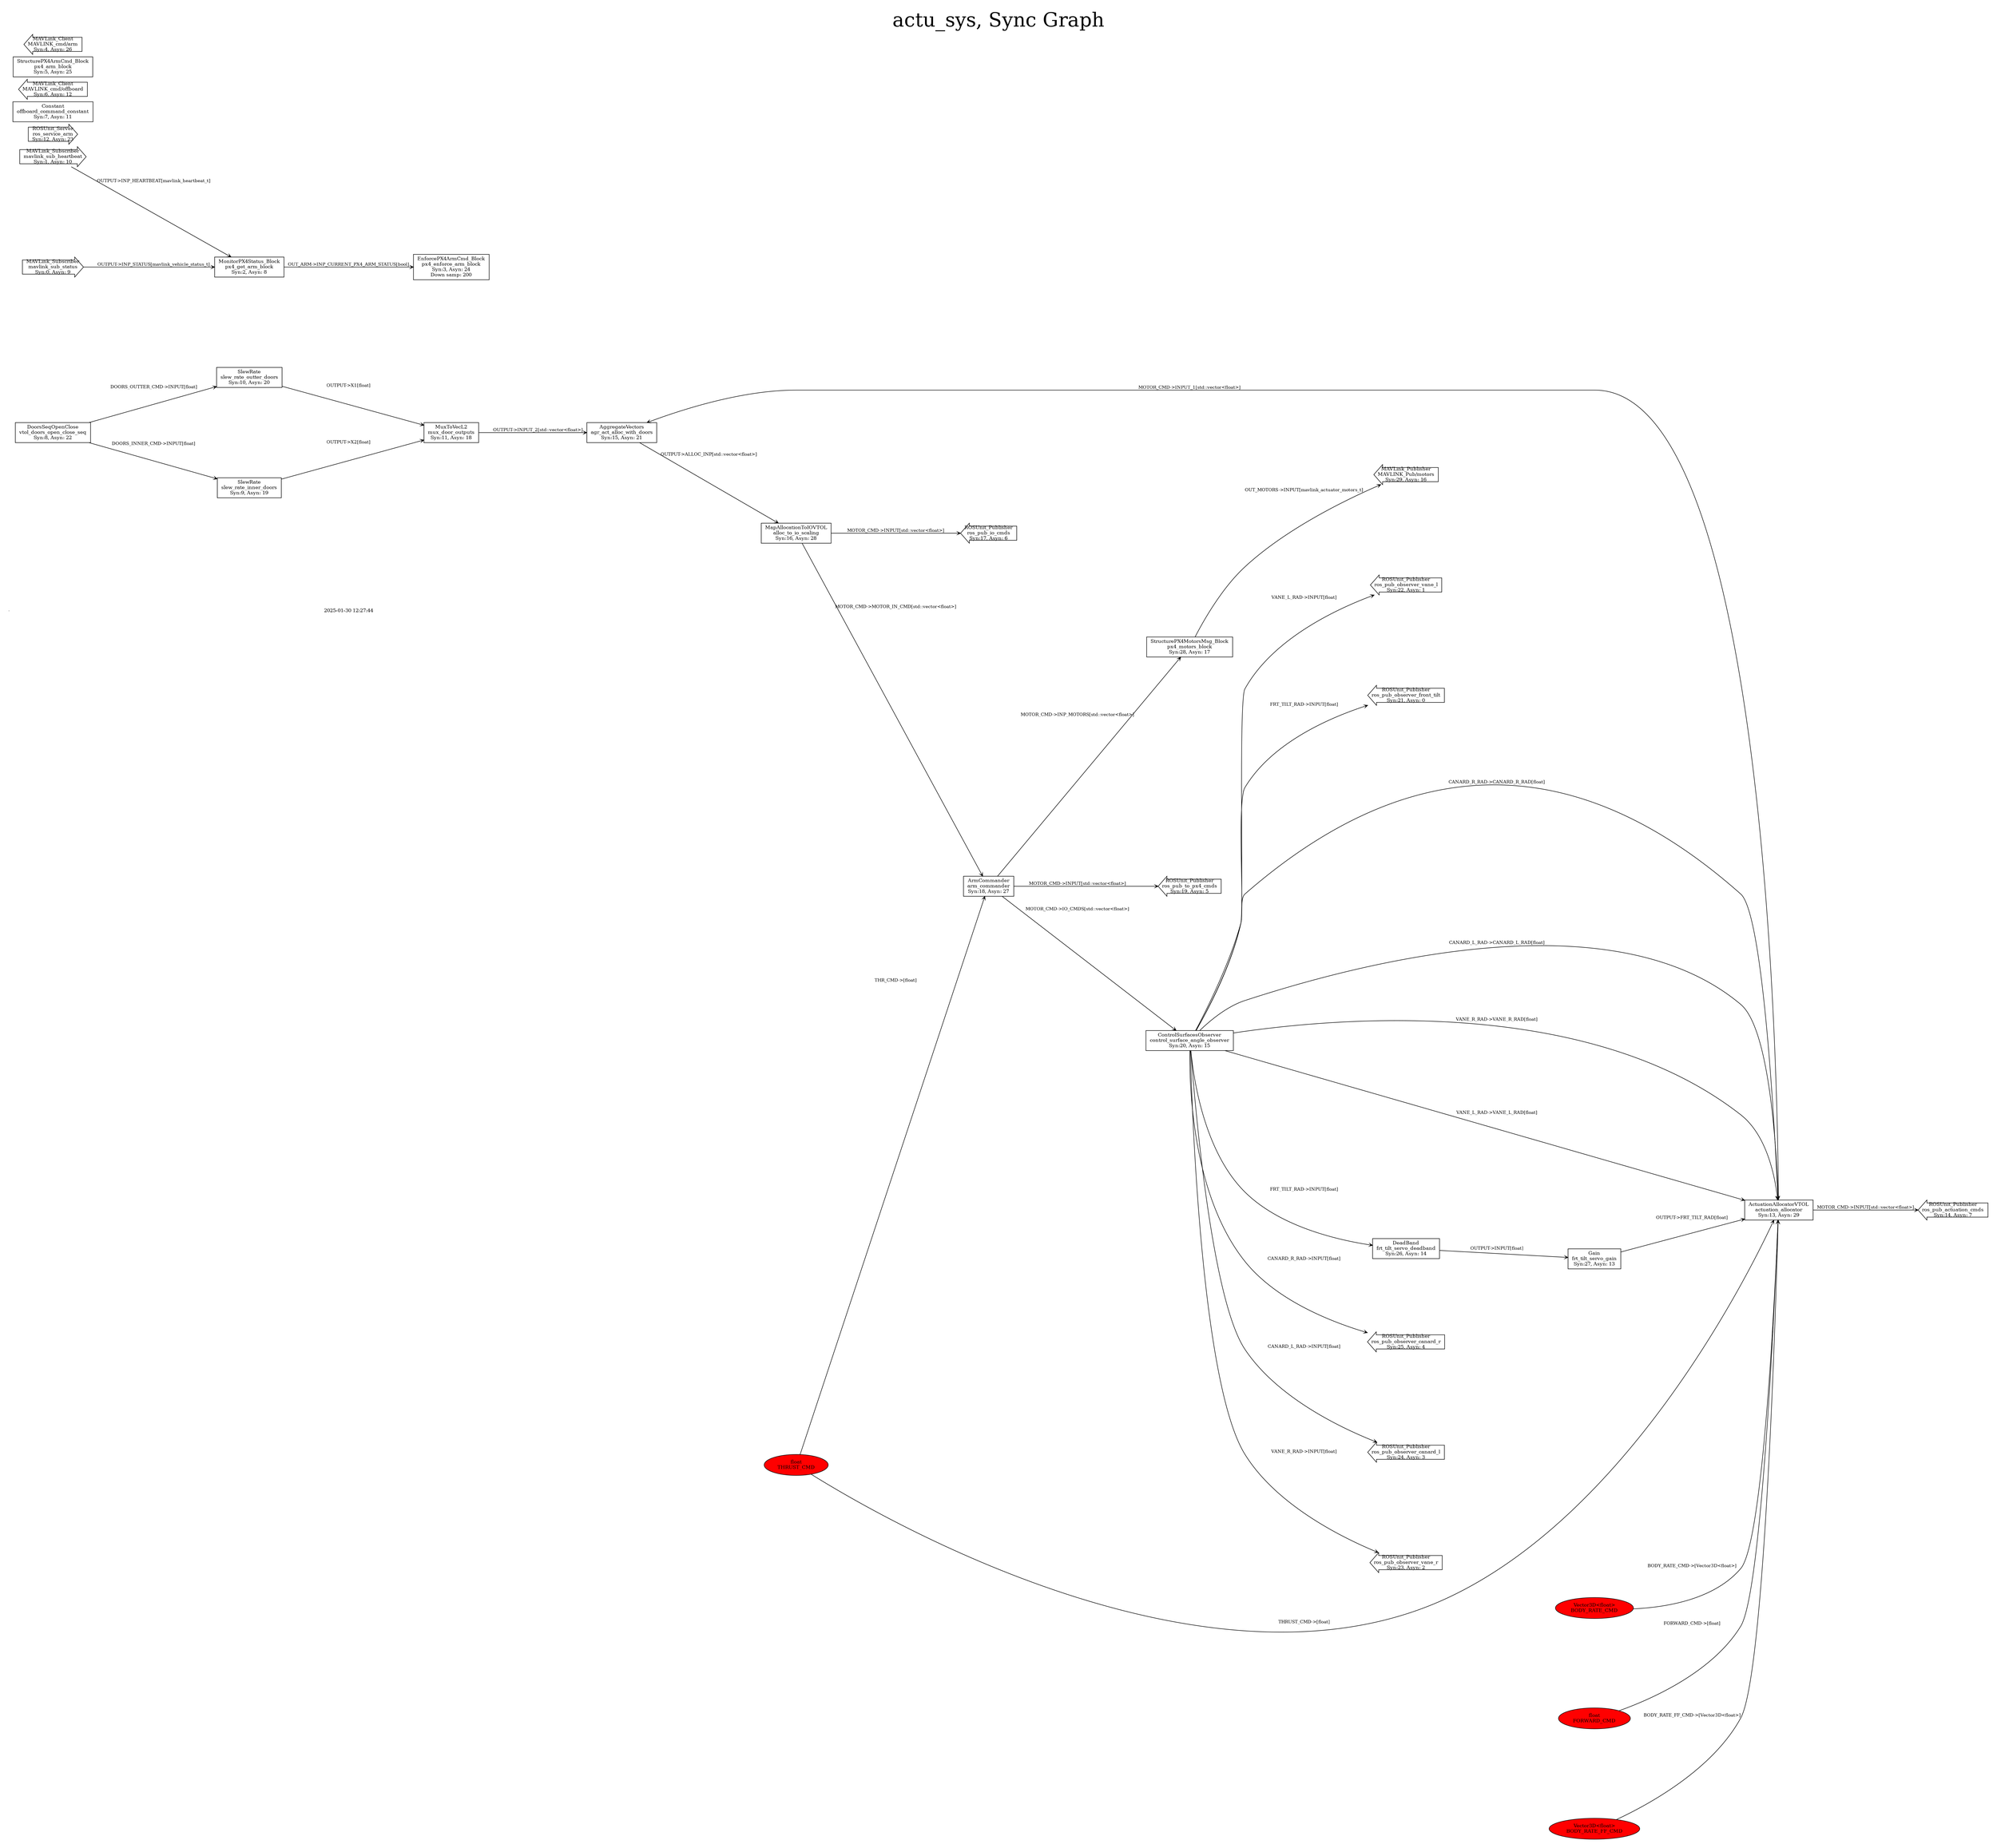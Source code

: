 digraph G {
// Node for the image
node [shape=none, label="", width=0, height=0];
// Image node
imageNode [image="Media/as_built_rotated.png", width=1.0, height=1.0, fixedsize=true];
// Invisible subgraph to help with positioning
subgraph cluster0 {
label = "";
style = invis; // Makes this subgraph invisible
// Invisible node to help position the image node
invisNode [shape=point, width=0, height=0, label=""];
// Text node
textNode [label="2025-01-30 12:27:44", shape=plaintext, fontsize=10];
// Positioning nodes
invisNode -> imageNode [style=invis]; // Makes the edge invisible
imageNode -> textNode [style=invis]; // Connects image node to text node with invisible edge
}
{rank=source;invisNode;}
label="actu_sys, Sync Graph"
labelloc="t"
;fontsize=40;
rankdir="LR"
graph[center=true, margin=0.2, nodesep=1.5, ranksep=0.15]
node[ shape=box,fontsize=10]
edge[weight=1.2,arrowsize=0.6, arrowhead=vee,fontsize=9]
  4 -> 6 [label="DOORS_OUTTER_CMD->INPUT[float]",style="solid"];
  4 -> 7 [label="DOORS_INNER_CMD->INPUT[float]",style="solid"];
  6 -> 8 [label="OUTPUT->X1[float]",style="solid"];
  7 -> 8 [label="OUTPUT->X2[float]",style="solid"];
  0 -> 5 [label="MOTOR_CMD->INPUT_1[std::vector<float>]",style="solid"];
  8 -> 5 [label="OUTPUT->INPUT_2[std::vector<float>]",style="solid"];
  5 -> 1 [label="OUTPUT->ALLOC_INP[std::vector<float>]",style="solid"];
  1 -> 2 [label="MOTOR_CMD->MOTOR_IN_CMD[std::vector<float>]",style="solid"];
  2 -> 9 [label="MOTOR_CMD->INP_MOTORS[std::vector<float>]",style="solid"];
  9 -> 10 [label="OUT_MOTORS->INPUT[mavlink_actuator_motors_t]",style="solid"];
  2 -> 11 [label="MOTOR_CMD->IO_CMDS[std::vector<float>]",style="solid"];
  11 -> 0 [label="CANARD_R_RAD->CANARD_R_RAD[float]",style="solid"];
  11 -> 0 [label="CANARD_L_RAD->CANARD_L_RAD[float]",style="solid"];
  11 -> 0 [label="VANE_R_RAD->VANE_R_RAD[float]",style="solid"];
  11 -> 0 [label="VANE_L_RAD->VANE_L_RAD[float]",style="solid"];
  11 -> 12 [label="FRT_TILT_RAD->INPUT[float]",style="solid"];
  12 -> 13 [label="OUTPUT->INPUT[float]",style="solid"];
  13 -> 0 [label="OUTPUT->FRT_TILT_RAD[float]",style="solid"];
  18 -> 20 [label="OUTPUT->INP_HEARTBEAT[mavlink_heartbeat_t]",style="solid"];
  19 -> 20 [label="OUTPUT->INP_STATUS[mavlink_vehicle_status_t]",style="solid"];
  20 -> 21 [label="OUT_ARM->INP_CURRENT_PX4_ARM_STATUS[bool]",style="solid"];
  0 -> 22 [label="MOTOR_CMD->INPUT[std::vector<float>]",style="solid"];
  1 -> 23 [label="MOTOR_CMD->INPUT[std::vector<float>]",style="solid"];
  2 -> 24 [label="MOTOR_CMD->INPUT[std::vector<float>]",style="solid"];
  11 -> 25 [label="CANARD_R_RAD->INPUT[float]",style="solid"];
  11 -> 26 [label="CANARD_L_RAD->INPUT[float]",style="solid"];
  11 -> 27 [label="VANE_R_RAD->INPUT[float]",style="solid"];
  11 -> 28 [label="VANE_L_RAD->INPUT[float]",style="solid"];
  11 -> 29 [label="FRT_TILT_RAD->INPUT[float]",style="solid"];
  30 -> 0 [label="THRUST_CMD->[float]",style="solid"];
  31 -> 0 [label="BODY_RATE_CMD->[Vector3D<float>]",style="solid"];
  32 -> 0 [label="FORWARD_CMD->[float]",style="solid"];
  33 -> 0 [label="BODY_RATE_FF_CMD->[Vector3D<float>]",style="solid"];
  30 -> 2 [label="THR_CMD->[float]",style="solid"];
  0[label="ActuationAllocatorVTOL\nactuation_allocator\nSyn:13, Asyn: 29", shape=box];
  1[label="MapAllocationToIOVTOL\nalloc_to_io_scaling\nSyn:16, Asyn: 28", shape=box];
  2[label="ArmCommander\narm_commander\nSyn:18, Asyn: 27", shape=box];
  3[label="ROSUnit_Server\nros_service_arm\nSyn:12, Asyn: 23", shape=rarrow];
  4[label="DoorsSeqOpenClose\nvtol_doors_open_close_seq\nSyn:8, Asyn: 22", shape=box];
  5[label="AggregateVectors\nagr_act_alloc_with_doors\nSyn:15, Asyn: 21", shape=box];
  6[label="SlewRate\nslew_rate_outter_doors\nSyn:10, Asyn: 20", shape=box];
  7[label="SlewRate\nslew_rate_inner_doors\nSyn:9, Asyn: 19", shape=box];
  8[label="MuxToVecL2\nmux_door_outputs\nSyn:11, Asyn: 18", shape=box];
  9[label="StructurePX4MotorsMsg_Block\npx4_motors_block\nSyn:28, Asyn: 17", shape=box];
  10[label="MAVLink_Publisher\nMAVLINK_Pub/motors\nSyn:29, Asyn: 16", shape=larrow];
  11[label="ControlSurfacesObserver\ncontrol_surface_angle_observer\nSyn:20, Asyn: 15", shape=box];
  12[label="DeadBand\nfrt_tilt_servo_deadband\nSyn:26, Asyn: 14", shape=box];
  13[label="Gain\nfrt_tilt_servo_gain\nSyn:27, Asyn: 13", shape=box];
  14[label="Constant\noffboard_command_constant\nSyn:7, Asyn: 11", shape=box];
  15[label="MAVLink_Client\nMAVLINK_cmd/offboard\nSyn:6, Asyn: 12", shape=larrow];
  16[label="StructurePX4ArmCmd_Block\npx4_arm_block\nSyn:5, Asyn: 25", shape=box];
  17[label="MAVLink_Client\nMAVLINK_cmd/arm\nSyn:4, Asyn: 26", shape=larrow];
  18[label="MAVLink_Subscriber\nmavlink_sub_heartbeat\nSyn:1, Asyn: 10", shape=rarrow];
  19[label="MAVLink_Subscriber\nmavlink_sub_status\nSyn:0, Asyn: 9", shape=rarrow];
  20[label="MonitorPX4Status_Block\npx4_get_arm_block\nSyn:2, Asyn: 8", shape=box];
  21[label="EnforcePX4ArmCmd_Block\npx4_enforce_arm_block\nSyn:3, Asyn: 24\nDown samp: 200", shape=box];
  22[label="ROSUnit_Publisher\nros_pub_actuation_cmds\nSyn:14, Asyn: 7", shape=larrow];
  23[label="ROSUnit_Publisher\nros_pub_io_cmds\nSyn:17, Asyn: 6", shape=larrow];
  24[label="ROSUnit_Publisher\nros_pub_to_px4_cmds\nSyn:19, Asyn: 5", shape=larrow];
  25[label="ROSUnit_Publisher\nros_pub_observer_canard_r\nSyn:25, Asyn: 4", shape=larrow];
  26[label="ROSUnit_Publisher\nros_pub_observer_canard_l\nSyn:24, Asyn: 3", shape=larrow];
  27[label="ROSUnit_Publisher\nros_pub_observer_vane_r\nSyn:23, Asyn: 2", shape=larrow];
  28[label="ROSUnit_Publisher\nros_pub_observer_vane_l\nSyn:22, Asyn: 1", shape=larrow];
  29[label="ROSUnit_Publisher\nros_pub_observer_front_tilt\nSyn:21, Asyn: 0", shape=larrow];
  30[style=filled,fillcolor=red,label="float\nTHRUST_CMD", shape=ellipse];
  31[style=filled,fillcolor=red,label="Vector3D<float>\nBODY_RATE_CMD", shape=ellipse];
  32[style=filled,fillcolor=red,label="float\nFORWARD_CMD", shape=ellipse];
  33[style=filled,fillcolor=red,label="Vector3D<float>\nBODY_RATE_FF_CMD", shape=ellipse];
}
